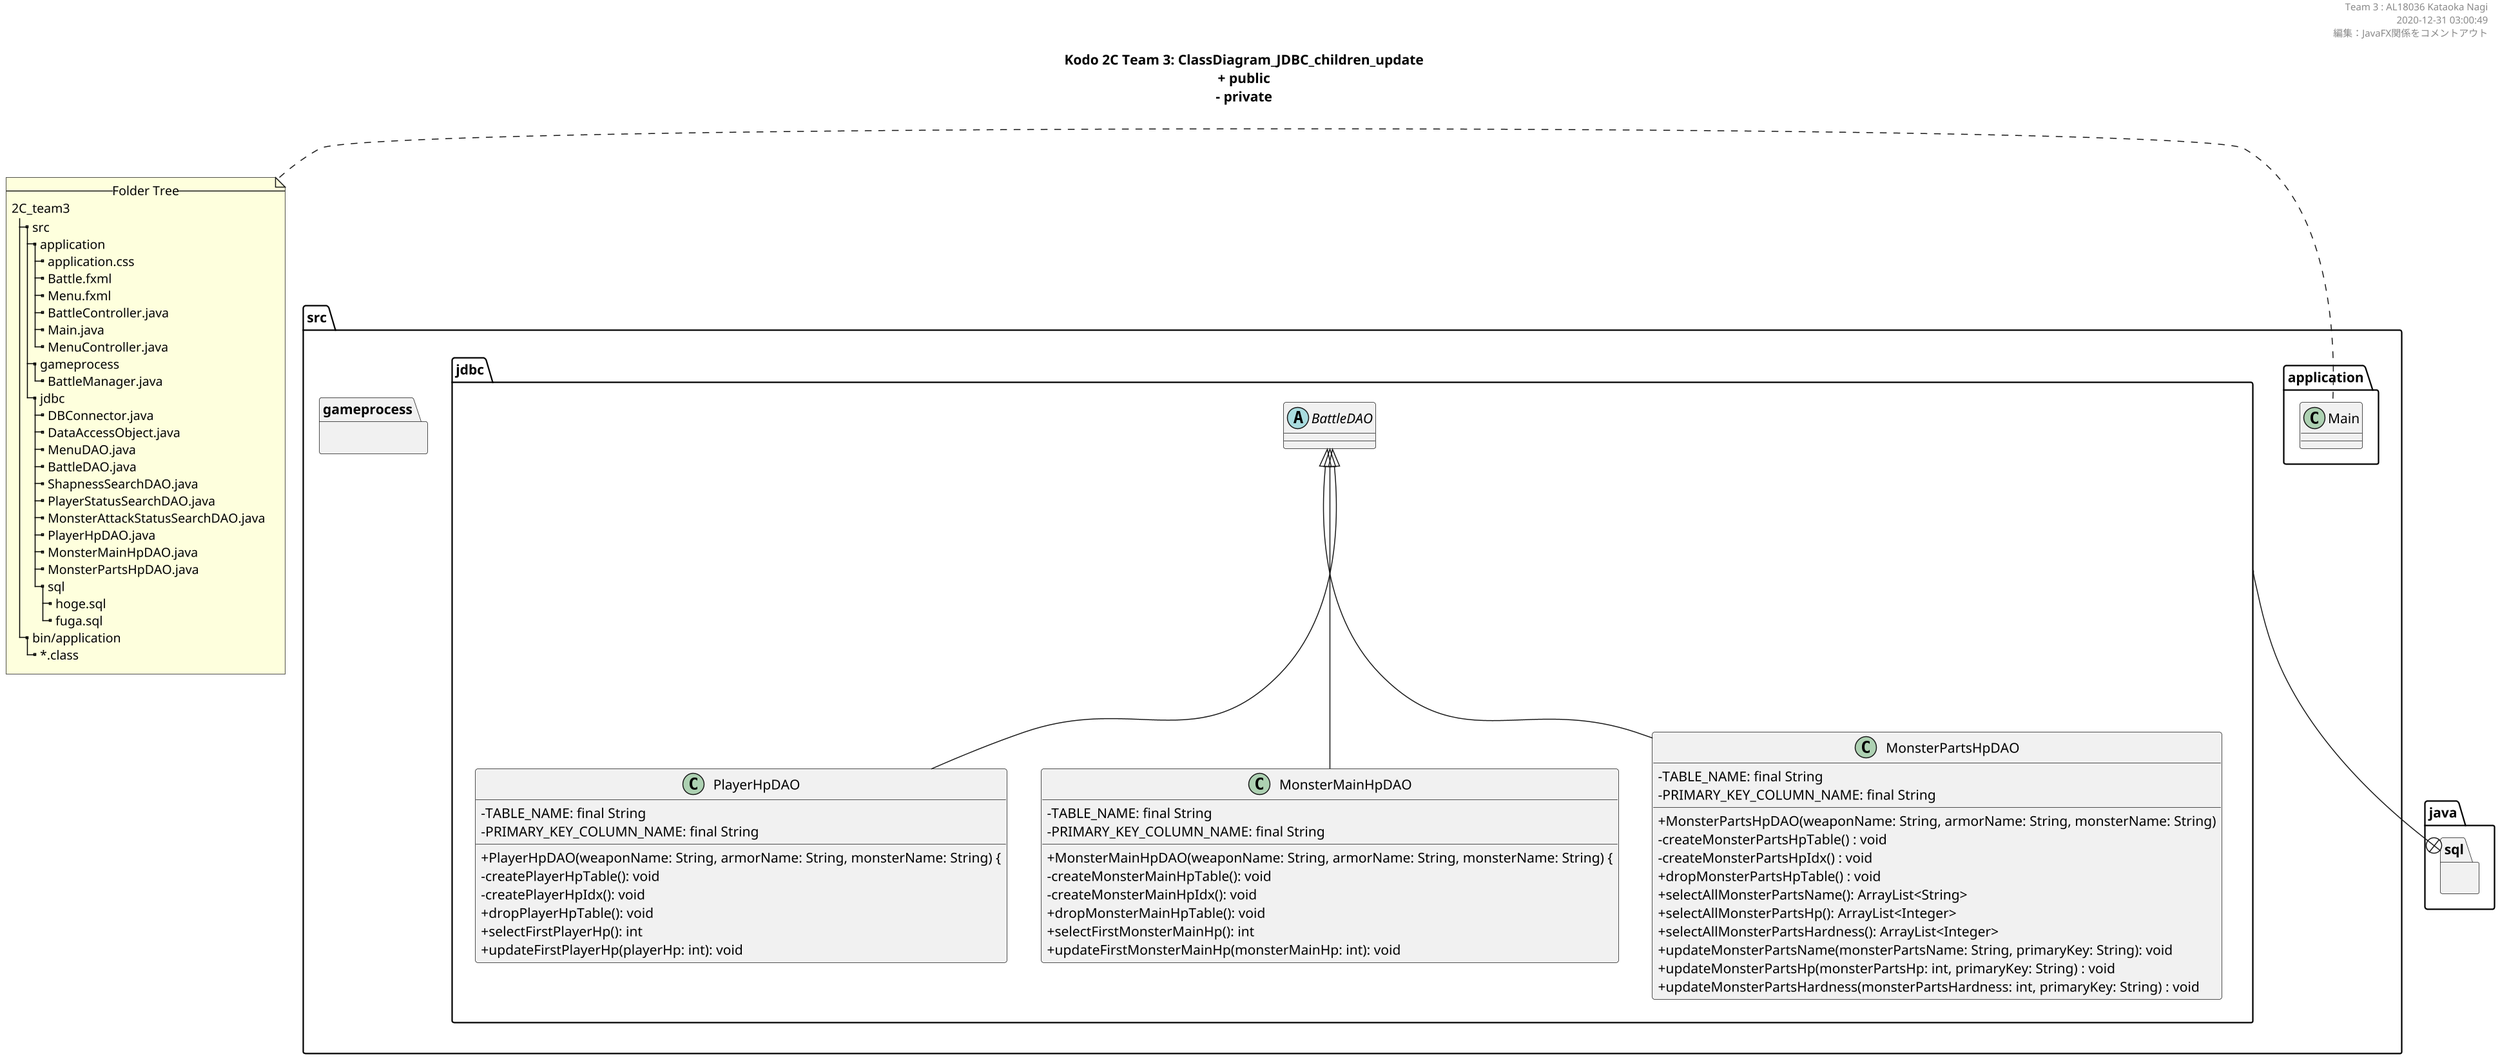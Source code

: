 ' @file      ClassDiagram_JDBC_children_update.pu
' @brief     クラス図出力用のファイル
' @note      高度情報演習2C 後半 木村教授担当分 Team3
' @auther    AL18036 Kataoka Nagi
' @date      2020-12-31 02:59:36
' $Version   1.2
' $Revision  1.5
' @par       編集：JavaFX関係をコメントアウト
' @note      java -jar plantuml.jar -graphvizdot C:\Graphviz\bin\dot.exe ClassDiagram_JDBC_children_update.pu -charset UTF-8
' @see       https://qiita.com/opengl-8080/items/98c510b8ca060bdd2ea3

''''''''''''''''''''''''''''''''''''''''''''''''''''''''''''''''''''''''''''''''

@startuml ./out/ClassDiagram_JDBC_children_update.png
scale 1.5
skinparam DefaultFontName メイリオ
' 可視性の変更
skinparam classAttributeIconSize 0

''''''''''''''''''''''''''''''''''''''''''''''''''

header 
Team 3 : AL18036 Kataoka Nagi
2020-12-31 03:00:49
編集：JavaFX関係をコメントアウト
end header

''''''''''''''''''''''''''''''''''''''''''''''''''

title
**Kodo 2C Team 3: ClassDiagram_JDBC_children_update**
+ public
~- private
end title
' __static__

''''''''''''''''''''''''''''''''''''''''''''''''''''''''''''''''''''''''''''''''

package src {
  package src.application {
    class Main
  }
  package src.gameprocess {
  }
  package src.jdbc {
  }
}

''''''''''''''''''''''''''''''''''''''''''''''''''''''''''''''''''''''''''''''''

note left
  --Folder Tree--
  2C_team3
  |_ src
    |_ application
      |_ application.css
      |_ Battle.fxml
      |_ Menu.fxml
      |_ BattleController.java
      |_ Main.java
      |_ MenuController.java
    |_ gameprocess
      |_ BattleManager.java
    |_ jdbc
      |_ DBConnector.java
      |_ DataAccessObject.java
      |_ MenuDAO.java
      |_ BattleDAO.java
      |_ ShapnessSearchDAO.java
      |_ PlayerStatusSearchDAO.java
      |_ MonsterAttackStatusSearchDAO.java
      |_ PlayerHpDAO.java
      |_ MonsterMainHpDAO.java
      |_ MonsterPartsHpDAO.java
      |_ sql
        |_ hoge.sql
        |_ fuga.sql
  |_ bin/application
    |_ ~*.class
end note

''''''''''''''''''''''''''''''''''''''''''''''''''''''''''''''''''''''''''''''''

package java.sql {
}

' package javafx {
'   class Application
'   Interface Initializable
' }

src.jdbc --+ java.sql
' src.application --+ javafx

''''''''''''''''''''''''''''''''''''''''''''''''''

' @note クラスの命名規則
' @see  https://qiita.com/KeithYokoma/items/ee21fec6a3ebb5d1e9a8

package src.application {
}

' 記事のクラス
  ' class ApplicationController extends Initializable {
  '   - dropDown: ChoiceBox<String>
  '   - textBox: TextField
  '   - button: Button

  '   + initialize(location: URL, resources: ResourceBundle): void
  '   + onClick(event: ActionEvent): void
  '   + getToolType(): ChoiceBox<String>
  '   + setToolType(toolType: ChoiceBox<String>): void
  '   + getInputFile(): TextField
  '   + setInputFile(textBox: TextField): void
  '   + getReference(): Button
  '   + setReference(button: Button): void
  ' }


''''''''''''''''''''''''''''''''''''''''''''''''''

package src.gameprocess {
}

''''''''''''''''''''''''''''''''''''''''''''''''''

package src.jdbc {
  ' @note DAO pattern
  ' @see https://kanda-it-school-kensyu.com/java-jdbc-contents/jj_ch04/jj_0401/

  abstract class BattleDAO {
  }

  class PlayerHpDAO extends BattleDAO {
    - TABLE_NAME: final String
    - PRIMARY_KEY_COLUMN_NAME: final String

    + PlayerHpDAO(weaponName: String, armorName: String, monsterName: String) {
    - createPlayerHpTable(): void
    - createPlayerHpIdx(): void
    + dropPlayerHpTable(): void
    + selectFirstPlayerHp(): int
    + updateFirstPlayerHp(playerHp: int): void
  }

  class MonsterMainHpDAO extends BattleDAO {
    - TABLE_NAME: final String
    - PRIMARY_KEY_COLUMN_NAME: final String

    + MonsterMainHpDAO(weaponName: String, armorName: String, monsterName: String) {
    - createMonsterMainHpTable(): void
    - createMonsterMainHpIdx(): void
    + dropMonsterMainHpTable(): void
    + selectFirstMonsterMainHp(): int
    + updateFirstMonsterMainHp(monsterMainHp: int): void
  }

  class MonsterPartsHpDAO extends BattleDAO {
    - TABLE_NAME: final String
    - PRIMARY_KEY_COLUMN_NAME: final String

    + MonsterPartsHpDAO(weaponName: String, armorName: String, monsterName: String)
    - createMonsterPartsHpTable() : void
    - createMonsterPartsHpIdx() : void
    + dropMonsterPartsHpTable() : void
    + selectAllMonsterPartsName(): ArrayList<String>
    + selectAllMonsterPartsHp(): ArrayList<Integer>
    + selectAllMonsterPartsHardness(): ArrayList<Integer>
    + updateMonsterPartsName(monsterPartsName: String, primaryKey: String): void
    + updateMonsterPartsHp(monsterPartsHp: int, primaryKey: String) : void
    + updateMonsterPartsHardness(monsterPartsHardness: int, primaryKey: String) : void
  }
}

''''''''''''''''''''''''''''''''''''''''''''''''''''''''''''''''''''''''''''''''

@enduml
